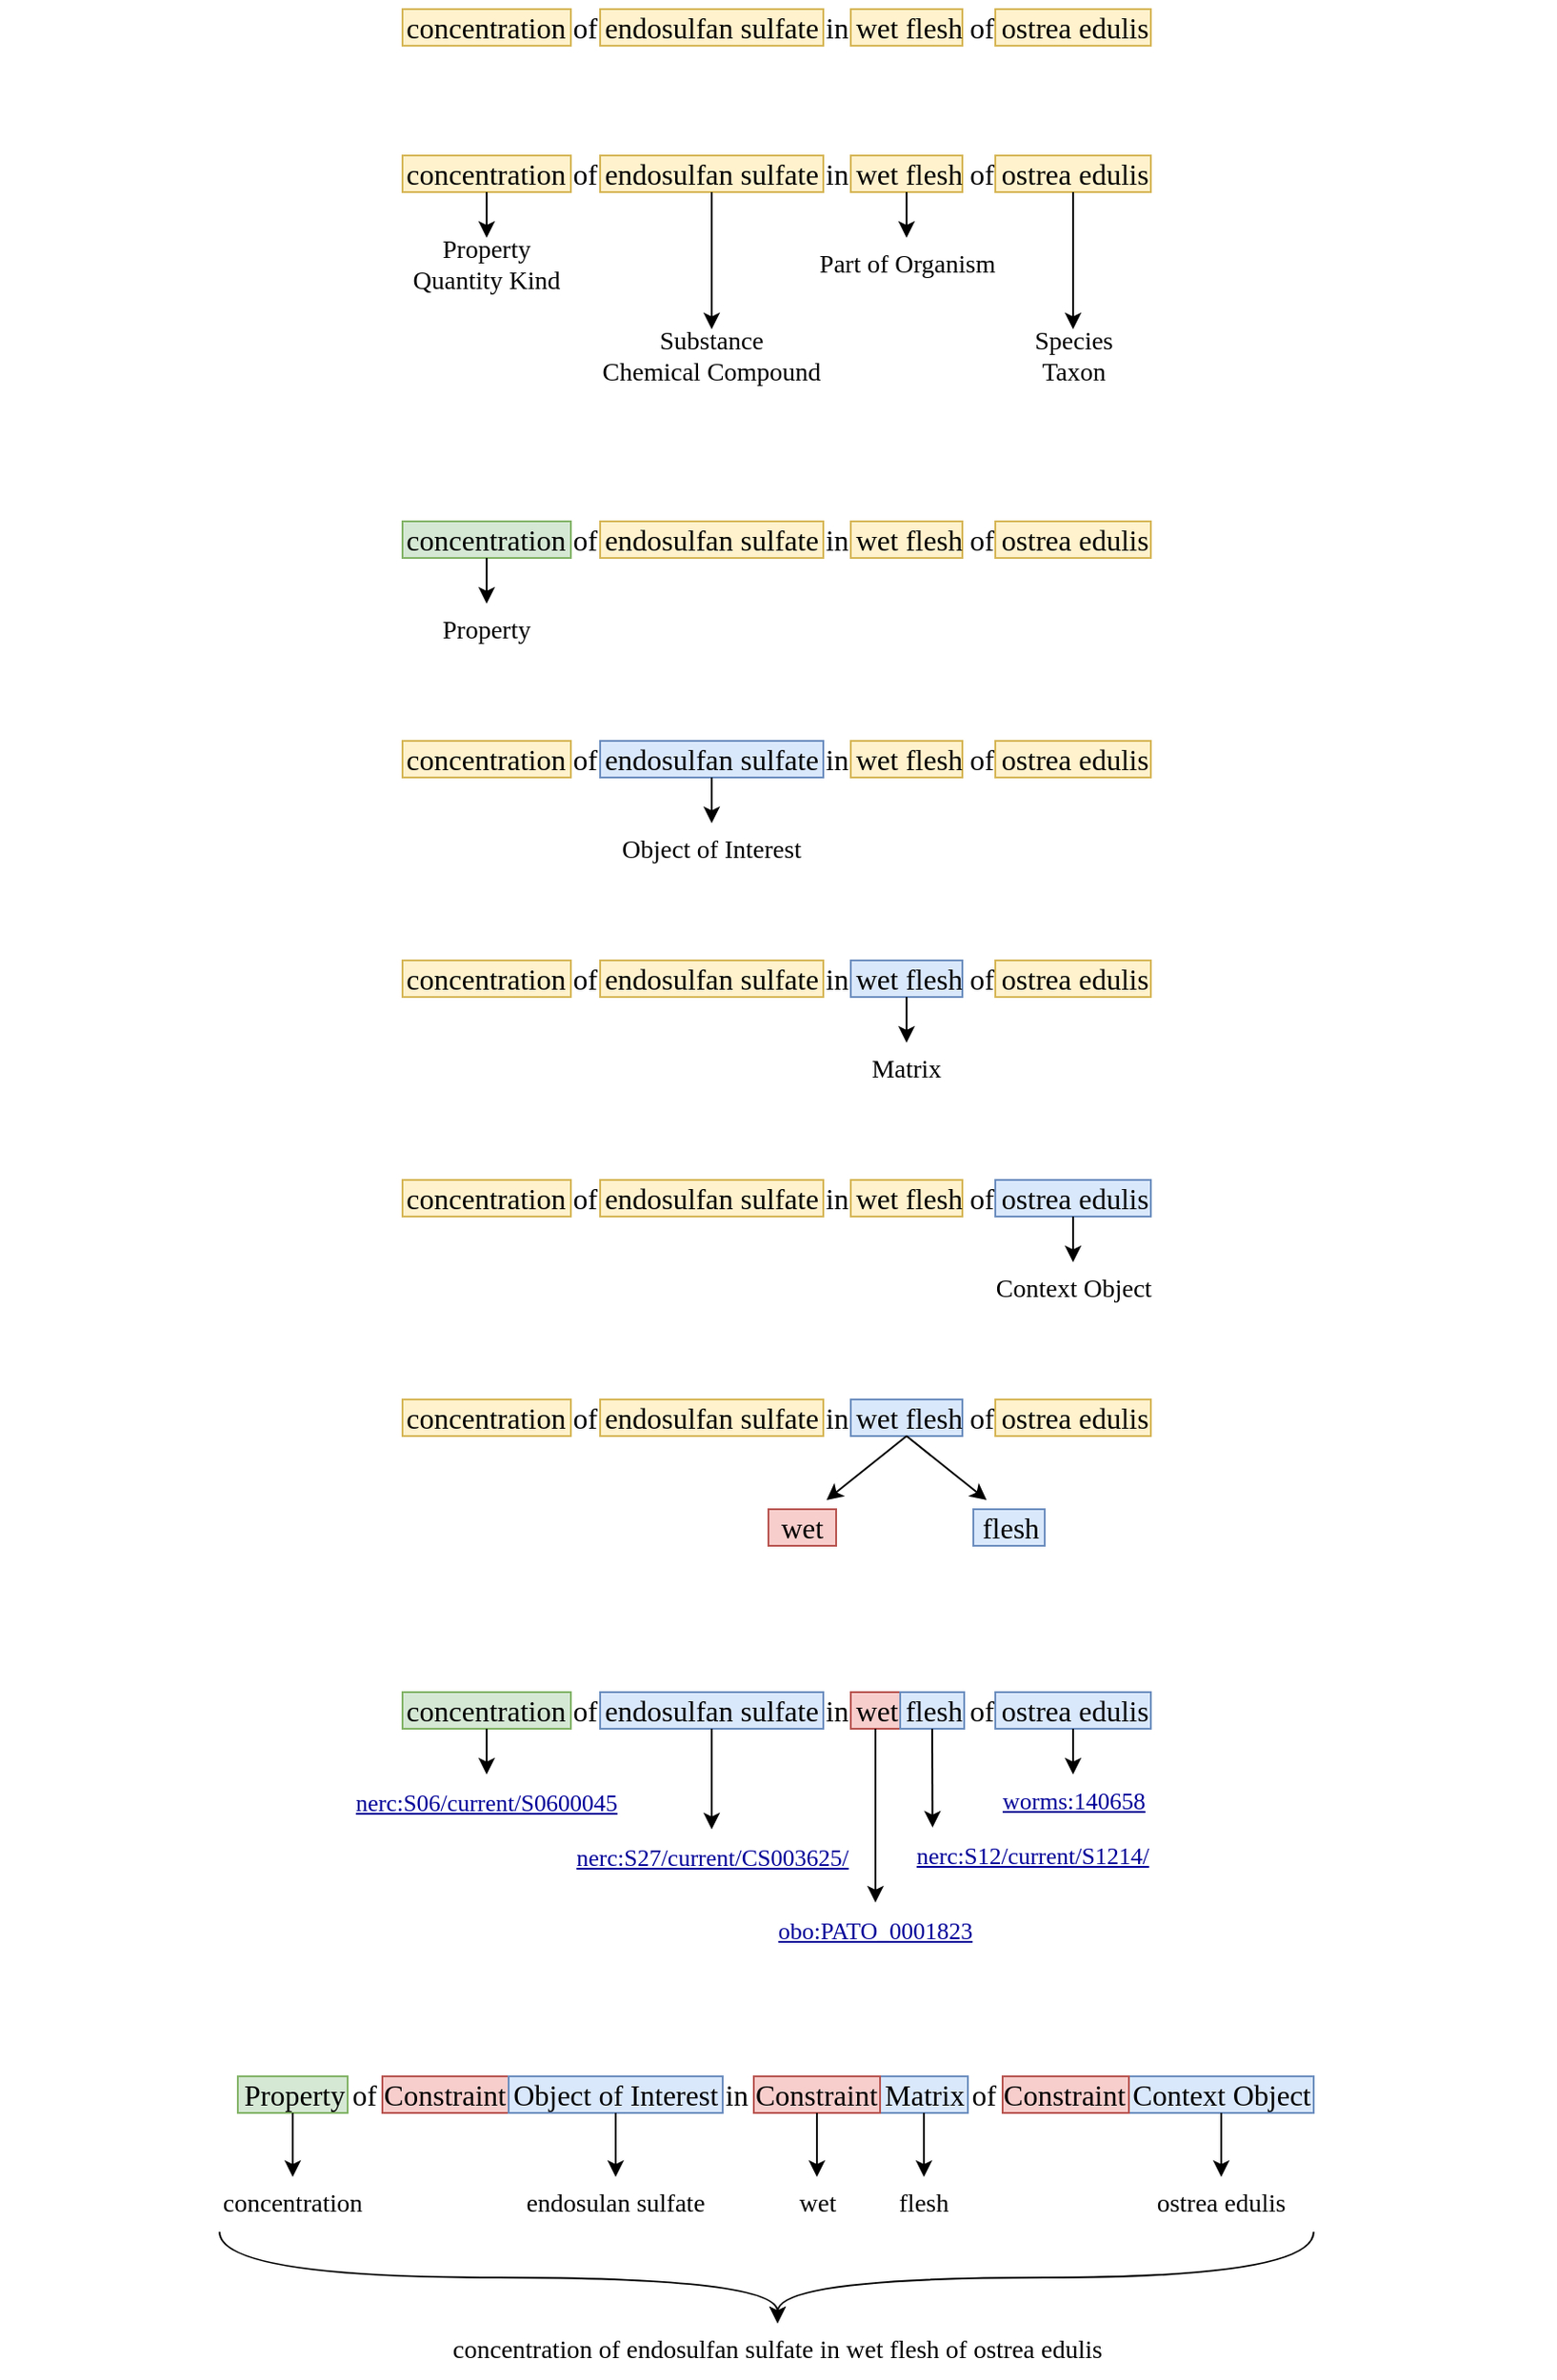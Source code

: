 <mxfile version="15.6.0" type="device"><diagram id="QG03f59KOiHwCnwvRx6r" name="Page-1"><mxGraphModel dx="1205" dy="931" grid="1" gridSize="10" guides="1" tooltips="1" connect="1" arrows="1" fold="1" page="1" pageScale="1" pageWidth="850" pageHeight="1100" math="0" shadow="0"><root><mxCell id="0"/><mxCell id="1" parent="0"/><mxCell id="RB5bPsskJN6UiM_zTpPV-83" value="" style="rounded=0;whiteSpace=wrap;html=1;fillColor=#dae8fc;strokeColor=#6c8ebf;fontFamily=Times New Roman;fontSize=16;" vertex="1" parent="1"><mxGeometry x="617" y="1175" width="101" height="20" as="geometry"/></mxCell><mxCell id="RB5bPsskJN6UiM_zTpPV-84" value="" style="rounded=0;whiteSpace=wrap;html=1;fillColor=#f8cecc;strokeColor=#b85450;fontFamily=Times New Roman;fontSize=16;" vertex="1" parent="1"><mxGeometry x="548" y="1175" width="69" height="20" as="geometry"/></mxCell><mxCell id="RB5bPsskJN6UiM_zTpPV-82" value="" style="rounded=0;whiteSpace=wrap;html=1;fillColor=#dae8fc;strokeColor=#6c8ebf;fontFamily=Times New Roman;fontSize=16;" vertex="1" parent="1"><mxGeometry x="481" y="1175" width="48" height="20" as="geometry"/></mxCell><mxCell id="RB5bPsskJN6UiM_zTpPV-81" value="" style="rounded=0;whiteSpace=wrap;html=1;fillColor=#f8cecc;strokeColor=#b85450;fontFamily=Times New Roman;fontSize=16;fontStyle=1" vertex="1" parent="1"><mxGeometry x="412" y="1175" width="69" height="20" as="geometry"/></mxCell><mxCell id="RB5bPsskJN6UiM_zTpPV-79" value="" style="rounded=0;whiteSpace=wrap;html=1;fillColor=#f8cecc;strokeColor=#b85450;fontFamily=Times New Roman;fontSize=16;" vertex="1" parent="1"><mxGeometry x="209" y="1175" width="69" height="20" as="geometry"/></mxCell><mxCell id="RB5bPsskJN6UiM_zTpPV-80" value="" style="rounded=0;whiteSpace=wrap;html=1;fillColor=#dae8fc;strokeColor=#6c8ebf;fontFamily=Times New Roman;fontSize=16;" vertex="1" parent="1"><mxGeometry x="278" y="1175" width="117" height="20" as="geometry"/></mxCell><mxCell id="RB5bPsskJN6UiM_zTpPV-59" value="" style="rounded=0;whiteSpace=wrap;html=1;fillColor=#f8cecc;strokeColor=#b85450;fontFamily=Times New Roman;fontSize=16;" vertex="1" parent="1"><mxGeometry x="465" y="965" width="27" height="20" as="geometry"/></mxCell><mxCell id="RB5bPsskJN6UiM_zTpPV-56" value="" style="rounded=0;whiteSpace=wrap;html=1;fillColor=#dae8fc;strokeColor=#6c8ebf;fontFamily=Times New Roman;fontSize=16;" vertex="1" parent="1"><mxGeometry x="532" y="865" width="39" height="20" as="geometry"/></mxCell><mxCell id="RB5bPsskJN6UiM_zTpPV-57" value="" style="rounded=0;whiteSpace=wrap;html=1;fillColor=#f8cecc;strokeColor=#b85450;fontFamily=Times New Roman;fontSize=16;" vertex="1" parent="1"><mxGeometry x="420" y="865" width="37" height="20" as="geometry"/></mxCell><mxCell id="RB5bPsskJN6UiM_zTpPV-5" value="" style="rounded=0;whiteSpace=wrap;html=1;fillColor=#fff2cc;strokeColor=#d6b656;fontFamily=Times New Roman;fontSize=16;" vertex="1" parent="1"><mxGeometry x="544" y="45" width="85" height="20" as="geometry"/></mxCell><mxCell id="RB5bPsskJN6UiM_zTpPV-4" value="" style="rounded=0;whiteSpace=wrap;html=1;fillColor=#fff2cc;strokeColor=#d6b656;fontFamily=Times New Roman;fontSize=16;" vertex="1" parent="1"><mxGeometry x="465" y="45" width="61" height="20" as="geometry"/></mxCell><mxCell id="RB5bPsskJN6UiM_zTpPV-3" value="" style="rounded=0;whiteSpace=wrap;html=1;fillColor=#fff2cc;strokeColor=#d6b656;fontFamily=Times New Roman;fontSize=16;" vertex="1" parent="1"><mxGeometry x="328" y="45" width="122" height="20" as="geometry"/></mxCell><mxCell id="RB5bPsskJN6UiM_zTpPV-2" value="" style="rounded=0;whiteSpace=wrap;html=1;fillColor=#fff2cc;strokeColor=#d6b656;fontFamily=Times New Roman;fontSize=16;" vertex="1" parent="1"><mxGeometry x="220" y="45" width="92" height="20" as="geometry"/></mxCell><mxCell id="RB5bPsskJN6UiM_zTpPV-1" value="&lt;a href=&quot;http://vocab.nerc.ac.uk/collection/P01/current/IC000344/&quot; style=&quot;text-decoration: none; font-size: 16px;&quot; id=&quot;docs-internal-guid-f8c47662-7fff-2a5b-1c3c-115c12f9e55c&quot;&gt;&lt;span style=&quot;font-size: 16px; color: rgb(0, 0, 0); background-color: transparent; font-weight: 400; font-style: normal; font-variant: normal; text-decoration: none; vertical-align: baseline;&quot;&gt;concentration of endosulfan sulfate in wet flesh of ostrea edulis&lt;/span&gt;&lt;/a&gt;" style="text;html=1;strokeColor=none;fillColor=none;align=center;verticalAlign=middle;whiteSpace=wrap;rounded=0;fontFamily=Times New Roman;fontSize=16;" vertex="1" parent="1"><mxGeometry y="40" width="850" height="30" as="geometry"/></mxCell><mxCell id="RB5bPsskJN6UiM_zTpPV-6" value="" style="rounded=0;whiteSpace=wrap;html=1;fillColor=#fff2cc;strokeColor=#d6b656;fontFamily=Times New Roman;fontSize=16;" vertex="1" parent="1"><mxGeometry x="544" y="125" width="85" height="20" as="geometry"/></mxCell><mxCell id="RB5bPsskJN6UiM_zTpPV-7" value="" style="rounded=0;whiteSpace=wrap;html=1;fillColor=#fff2cc;strokeColor=#d6b656;fontFamily=Times New Roman;fontSize=16;" vertex="1" parent="1"><mxGeometry x="465" y="125" width="61" height="20" as="geometry"/></mxCell><mxCell id="RB5bPsskJN6UiM_zTpPV-8" value="" style="rounded=0;whiteSpace=wrap;html=1;fillColor=#fff2cc;strokeColor=#d6b656;fontFamily=Times New Roman;fontSize=16;" vertex="1" parent="1"><mxGeometry x="328" y="125" width="122" height="20" as="geometry"/></mxCell><mxCell id="RB5bPsskJN6UiM_zTpPV-9" value="" style="rounded=0;whiteSpace=wrap;html=1;fillColor=#fff2cc;strokeColor=#d6b656;fontFamily=Times New Roman;fontSize=16;" vertex="1" parent="1"><mxGeometry x="220" y="125" width="92" height="20" as="geometry"/></mxCell><mxCell id="RB5bPsskJN6UiM_zTpPV-11" value="Property&lt;br style=&quot;font-size: 14px;&quot;&gt;Quantity Kind" style="text;html=1;strokeColor=none;fillColor=none;align=center;verticalAlign=middle;whiteSpace=wrap;rounded=0;fontFamily=Times New Roman;fontSize=14;" vertex="1" parent="1"><mxGeometry x="211" y="170" width="110" height="30" as="geometry"/></mxCell><mxCell id="RB5bPsskJN6UiM_zTpPV-12" value="Substance&lt;br style=&quot;font-size: 14px;&quot;&gt;Chemical Compound" style="text;html=1;strokeColor=none;fillColor=none;align=center;verticalAlign=middle;whiteSpace=wrap;rounded=0;fontFamily=Times New Roman;fontSize=14;" vertex="1" parent="1"><mxGeometry x="309" y="220" width="160" height="30" as="geometry"/></mxCell><mxCell id="RB5bPsskJN6UiM_zTpPV-13" value="Part of Organism" style="text;html=1;strokeColor=none;fillColor=none;align=center;verticalAlign=middle;whiteSpace=wrap;rounded=0;fontFamily=Times New Roman;fontSize=14;" vertex="1" parent="1"><mxGeometry x="440.5" y="170" width="110" height="30" as="geometry"/></mxCell><mxCell id="RB5bPsskJN6UiM_zTpPV-14" value="Species&lt;br style=&quot;font-size: 14px;&quot;&gt;Taxon" style="text;html=1;strokeColor=none;fillColor=none;align=center;verticalAlign=middle;whiteSpace=wrap;rounded=0;fontFamily=Times New Roman;fontSize=14;" vertex="1" parent="1"><mxGeometry x="556.5" y="220" width="60" height="30" as="geometry"/></mxCell><mxCell id="RB5bPsskJN6UiM_zTpPV-15" value="" style="endArrow=classic;html=1;rounded=0;exitX=0.5;exitY=1;exitDx=0;exitDy=0;entryX=0.5;entryY=0;entryDx=0;entryDy=0;fontFamily=Times New Roman;fontSize=16;" edge="1" parent="1" source="RB5bPsskJN6UiM_zTpPV-9" target="RB5bPsskJN6UiM_zTpPV-11"><mxGeometry width="50" height="50" relative="1" as="geometry"><mxPoint x="430" y="210" as="sourcePoint"/><mxPoint x="480" y="160" as="targetPoint"/></mxGeometry></mxCell><mxCell id="RB5bPsskJN6UiM_zTpPV-16" value="" style="endArrow=classic;html=1;rounded=0;exitX=0.5;exitY=1;exitDx=0;exitDy=0;entryX=0.5;entryY=0;entryDx=0;entryDy=0;fontFamily=Times New Roman;fontSize=16;" edge="1" parent="1" source="RB5bPsskJN6UiM_zTpPV-8" target="RB5bPsskJN6UiM_zTpPV-12"><mxGeometry width="50" height="50" relative="1" as="geometry"><mxPoint x="430" y="210" as="sourcePoint"/><mxPoint x="480" y="160" as="targetPoint"/></mxGeometry></mxCell><mxCell id="RB5bPsskJN6UiM_zTpPV-17" value="" style="endArrow=classic;html=1;rounded=0;exitX=0.5;exitY=1;exitDx=0;exitDy=0;entryX=0.5;entryY=0;entryDx=0;entryDy=0;fontFamily=Times New Roman;fontSize=16;" edge="1" parent="1" source="RB5bPsskJN6UiM_zTpPV-6" target="RB5bPsskJN6UiM_zTpPV-14"><mxGeometry width="50" height="50" relative="1" as="geometry"><mxPoint x="465" y="300" as="sourcePoint"/><mxPoint x="515" y="250" as="targetPoint"/></mxGeometry></mxCell><mxCell id="RB5bPsskJN6UiM_zTpPV-18" value="" style="endArrow=classic;html=1;rounded=0;exitX=0.5;exitY=1;exitDx=0;exitDy=0;fontFamily=Times New Roman;fontSize=16;" edge="1" parent="1" source="RB5bPsskJN6UiM_zTpPV-7" target="RB5bPsskJN6UiM_zTpPV-13"><mxGeometry width="50" height="50" relative="1" as="geometry"><mxPoint x="470.5" y="280" as="sourcePoint"/><mxPoint x="520.5" y="230" as="targetPoint"/></mxGeometry></mxCell><mxCell id="RB5bPsskJN6UiM_zTpPV-10" value="&lt;a href=&quot;http://vocab.nerc.ac.uk/collection/P01/current/IC000344/&quot; style=&quot;text-decoration: none; font-size: 16px;&quot; id=&quot;docs-internal-guid-f8c47662-7fff-2a5b-1c3c-115c12f9e55c&quot;&gt;&lt;span style=&quot;font-size: 16px; color: rgb(0, 0, 0); background-color: transparent; font-weight: 400; font-style: normal; font-variant: normal; text-decoration: none; vertical-align: baseline;&quot;&gt;concentration of endosulfan sulfate in wet flesh of ostrea edulis&lt;/span&gt;&lt;/a&gt;" style="text;html=1;strokeColor=none;fillColor=none;align=center;verticalAlign=middle;whiteSpace=wrap;rounded=0;fontFamily=Times New Roman;fontSize=16;" vertex="1" parent="1"><mxGeometry y="120" width="850" height="30" as="geometry"/></mxCell><mxCell id="RB5bPsskJN6UiM_zTpPV-19" value="" style="rounded=0;whiteSpace=wrap;html=1;fillColor=#fff2cc;strokeColor=#d6b656;fontFamily=Times New Roman;fontSize=16;" vertex="1" parent="1"><mxGeometry x="544" y="325" width="85" height="20" as="geometry"/></mxCell><mxCell id="RB5bPsskJN6UiM_zTpPV-20" value="" style="rounded=0;whiteSpace=wrap;html=1;fillColor=#fff2cc;strokeColor=#d6b656;fontFamily=Times New Roman;fontSize=16;" vertex="1" parent="1"><mxGeometry x="465" y="325" width="61" height="20" as="geometry"/></mxCell><mxCell id="RB5bPsskJN6UiM_zTpPV-21" value="" style="rounded=0;whiteSpace=wrap;html=1;fillColor=#fff2cc;strokeColor=#d6b656;fontFamily=Times New Roman;fontSize=16;" vertex="1" parent="1"><mxGeometry x="328" y="325" width="122" height="20" as="geometry"/></mxCell><mxCell id="RB5bPsskJN6UiM_zTpPV-22" value="" style="rounded=0;whiteSpace=wrap;html=1;fillColor=#d5e8d4;strokeColor=#82b366;fontFamily=Times New Roman;fontSize=16;" vertex="1" parent="1"><mxGeometry x="220" y="325" width="92" height="20" as="geometry"/></mxCell><mxCell id="RB5bPsskJN6UiM_zTpPV-24" value="Property" style="text;html=1;strokeColor=none;fillColor=none;align=center;verticalAlign=middle;whiteSpace=wrap;rounded=0;fontFamily=Times New Roman;fontSize=14;" vertex="1" parent="1"><mxGeometry x="236" y="370" width="60" height="30" as="geometry"/></mxCell><mxCell id="RB5bPsskJN6UiM_zTpPV-25" value="" style="endArrow=classic;html=1;rounded=0;exitX=0.5;exitY=1;exitDx=0;exitDy=0;entryX=0.5;entryY=0;entryDx=0;entryDy=0;fontFamily=Times New Roman;fontSize=16;" edge="1" parent="1" source="RB5bPsskJN6UiM_zTpPV-22" target="RB5bPsskJN6UiM_zTpPV-24"><mxGeometry width="50" height="50" relative="1" as="geometry"><mxPoint x="430" y="350" as="sourcePoint"/><mxPoint x="480" y="300" as="targetPoint"/></mxGeometry></mxCell><mxCell id="RB5bPsskJN6UiM_zTpPV-23" value="&lt;a href=&quot;http://vocab.nerc.ac.uk/collection/P01/current/IC000344/&quot; style=&quot;text-decoration: none; font-size: 16px;&quot; id=&quot;docs-internal-guid-f8c47662-7fff-2a5b-1c3c-115c12f9e55c&quot;&gt;&lt;span style=&quot;font-size: 16px; color: rgb(0, 0, 0); background-color: transparent; font-weight: 400; font-style: normal; font-variant: normal; text-decoration: none; vertical-align: baseline;&quot;&gt;concentration of endosulfan sulfate in wet flesh of ostrea edulis&lt;/span&gt;&lt;/a&gt;" style="text;html=1;strokeColor=none;fillColor=none;align=center;verticalAlign=middle;whiteSpace=wrap;rounded=0;fontFamily=Times New Roman;fontSize=16;" vertex="1" parent="1"><mxGeometry y="320" width="850" height="30" as="geometry"/></mxCell><mxCell id="RB5bPsskJN6UiM_zTpPV-26" value="" style="rounded=0;whiteSpace=wrap;html=1;fillColor=#fff2cc;strokeColor=#d6b656;fontFamily=Times New Roman;fontSize=16;" vertex="1" parent="1"><mxGeometry x="544" y="445" width="85" height="20" as="geometry"/></mxCell><mxCell id="RB5bPsskJN6UiM_zTpPV-27" value="" style="rounded=0;whiteSpace=wrap;html=1;fillColor=#fff2cc;strokeColor=#d6b656;fontFamily=Times New Roman;fontSize=16;" vertex="1" parent="1"><mxGeometry x="465" y="445" width="61" height="20" as="geometry"/></mxCell><mxCell id="RB5bPsskJN6UiM_zTpPV-28" value="" style="rounded=0;whiteSpace=wrap;html=1;fillColor=#dae8fc;strokeColor=#6c8ebf;fontFamily=Times New Roman;fontSize=16;" vertex="1" parent="1"><mxGeometry x="328" y="445" width="122" height="20" as="geometry"/></mxCell><mxCell id="RB5bPsskJN6UiM_zTpPV-29" value="" style="rounded=0;whiteSpace=wrap;html=1;fillColor=#fff2cc;strokeColor=#d6b656;fontFamily=Times New Roman;fontSize=16;" vertex="1" parent="1"><mxGeometry x="220" y="445" width="92" height="20" as="geometry"/></mxCell><mxCell id="RB5bPsskJN6UiM_zTpPV-30" value="Object of Interest" style="text;html=1;strokeColor=none;fillColor=none;align=center;verticalAlign=middle;whiteSpace=wrap;rounded=0;fontFamily=Times New Roman;fontSize=14;" vertex="1" parent="1"><mxGeometry x="337" y="490" width="104" height="30" as="geometry"/></mxCell><mxCell id="RB5bPsskJN6UiM_zTpPV-31" value="" style="endArrow=classic;html=1;rounded=0;exitX=0.5;exitY=1;exitDx=0;exitDy=0;entryX=0.5;entryY=0;entryDx=0;entryDy=0;fontFamily=Times New Roman;fontSize=16;" edge="1" parent="1" source="RB5bPsskJN6UiM_zTpPV-28" target="RB5bPsskJN6UiM_zTpPV-30"><mxGeometry width="50" height="50" relative="1" as="geometry"><mxPoint x="430" y="470" as="sourcePoint"/><mxPoint x="480" y="420" as="targetPoint"/></mxGeometry></mxCell><mxCell id="RB5bPsskJN6UiM_zTpPV-34" value="" style="rounded=0;whiteSpace=wrap;html=1;fillColor=#fff2cc;strokeColor=#d6b656;fontFamily=Times New Roman;fontSize=16;" vertex="1" parent="1"><mxGeometry x="544" y="565" width="85" height="20" as="geometry"/></mxCell><mxCell id="RB5bPsskJN6UiM_zTpPV-35" value="" style="rounded=0;whiteSpace=wrap;html=1;fillColor=#dae8fc;strokeColor=#6c8ebf;fontFamily=Times New Roman;fontSize=16;" vertex="1" parent="1"><mxGeometry x="465" y="565" width="61" height="20" as="geometry"/></mxCell><mxCell id="RB5bPsskJN6UiM_zTpPV-36" value="" style="rounded=0;whiteSpace=wrap;html=1;fillColor=#fff2cc;strokeColor=#d6b656;fontFamily=Times New Roman;fontSize=16;" vertex="1" parent="1"><mxGeometry x="328" y="565" width="122" height="20" as="geometry"/></mxCell><mxCell id="RB5bPsskJN6UiM_zTpPV-37" value="" style="rounded=0;whiteSpace=wrap;html=1;fillColor=#fff2cc;strokeColor=#d6b656;fontFamily=Times New Roman;fontSize=16;" vertex="1" parent="1"><mxGeometry x="220" y="565" width="92" height="20" as="geometry"/></mxCell><mxCell id="RB5bPsskJN6UiM_zTpPV-38" value="Matrix" style="text;html=1;strokeColor=none;fillColor=none;align=center;verticalAlign=middle;whiteSpace=wrap;rounded=0;fontFamily=Times New Roman;fontSize=14;" vertex="1" parent="1"><mxGeometry x="469" y="610" width="53" height="30" as="geometry"/></mxCell><mxCell id="RB5bPsskJN6UiM_zTpPV-39" value="" style="endArrow=classic;html=1;rounded=0;exitX=0.5;exitY=1;exitDx=0;exitDy=0;entryX=0.5;entryY=0;entryDx=0;entryDy=0;fontFamily=Times New Roman;fontSize=16;" edge="1" parent="1" source="RB5bPsskJN6UiM_zTpPV-35" target="RB5bPsskJN6UiM_zTpPV-38"><mxGeometry width="50" height="50" relative="1" as="geometry"><mxPoint x="430" y="590" as="sourcePoint"/><mxPoint x="480" y="540" as="targetPoint"/></mxGeometry></mxCell><mxCell id="RB5bPsskJN6UiM_zTpPV-41" value="" style="rounded=0;whiteSpace=wrap;html=1;fillColor=#dae8fc;strokeColor=#6c8ebf;fontFamily=Times New Roman;fontSize=16;" vertex="1" parent="1"><mxGeometry x="544" y="685" width="85" height="20" as="geometry"/></mxCell><mxCell id="RB5bPsskJN6UiM_zTpPV-42" value="" style="rounded=0;whiteSpace=wrap;html=1;fillColor=#fff2cc;strokeColor=#d6b656;fontFamily=Times New Roman;fontSize=16;" vertex="1" parent="1"><mxGeometry x="465" y="685" width="61" height="20" as="geometry"/></mxCell><mxCell id="RB5bPsskJN6UiM_zTpPV-43" value="" style="rounded=0;whiteSpace=wrap;html=1;fillColor=#fff2cc;strokeColor=#d6b656;fontFamily=Times New Roman;fontSize=16;" vertex="1" parent="1"><mxGeometry x="328" y="685" width="122" height="20" as="geometry"/></mxCell><mxCell id="RB5bPsskJN6UiM_zTpPV-44" value="" style="rounded=0;whiteSpace=wrap;html=1;fillColor=#fff2cc;strokeColor=#d6b656;fontFamily=Times New Roman;fontSize=16;" vertex="1" parent="1"><mxGeometry x="220" y="685" width="92" height="20" as="geometry"/></mxCell><mxCell id="RB5bPsskJN6UiM_zTpPV-45" value="Context Object" style="text;html=1;strokeColor=none;fillColor=none;align=center;verticalAlign=middle;whiteSpace=wrap;rounded=0;fontFamily=Times New Roman;fontSize=14;" vertex="1" parent="1"><mxGeometry x="534.5" y="730" width="104" height="30" as="geometry"/></mxCell><mxCell id="RB5bPsskJN6UiM_zTpPV-46" value="" style="endArrow=classic;html=1;rounded=0;exitX=0.5;exitY=1;exitDx=0;exitDy=0;entryX=0.5;entryY=0;entryDx=0;entryDy=0;fontFamily=Times New Roman;fontSize=16;" edge="1" parent="1" source="RB5bPsskJN6UiM_zTpPV-41" target="RB5bPsskJN6UiM_zTpPV-45"><mxGeometry width="50" height="50" relative="1" as="geometry"><mxPoint x="430" y="710" as="sourcePoint"/><mxPoint x="480" y="660" as="targetPoint"/></mxGeometry></mxCell><mxCell id="RB5bPsskJN6UiM_zTpPV-32" value="&lt;a href=&quot;http://vocab.nerc.ac.uk/collection/P01/current/IC000344/&quot; style=&quot;text-decoration: none; font-size: 16px;&quot; id=&quot;docs-internal-guid-f8c47662-7fff-2a5b-1c3c-115c12f9e55c&quot;&gt;&lt;span style=&quot;font-size: 16px; color: rgb(0, 0, 0); background-color: transparent; font-weight: 400; font-style: normal; font-variant: normal; text-decoration: none; vertical-align: baseline;&quot;&gt;concentration of endosulfan sulfate in wet flesh of ostrea edulis&lt;/span&gt;&lt;/a&gt;" style="text;html=1;strokeColor=none;fillColor=none;align=center;verticalAlign=middle;whiteSpace=wrap;rounded=0;fontFamily=Times New Roman;fontSize=16;" vertex="1" parent="1"><mxGeometry y="440" width="850" height="30" as="geometry"/></mxCell><mxCell id="RB5bPsskJN6UiM_zTpPV-33" value="&lt;a href=&quot;http://vocab.nerc.ac.uk/collection/P01/current/IC000344/&quot; style=&quot;text-decoration: none; font-size: 16px;&quot; id=&quot;docs-internal-guid-f8c47662-7fff-2a5b-1c3c-115c12f9e55c&quot;&gt;&lt;span style=&quot;font-size: 16px; color: rgb(0, 0, 0); background-color: transparent; font-weight: 400; font-style: normal; font-variant: normal; text-decoration: none; vertical-align: baseline;&quot;&gt;concentration of endosulfan sulfate in wet flesh of ostrea edulis&lt;/span&gt;&lt;/a&gt;" style="text;html=1;strokeColor=none;fillColor=none;align=center;verticalAlign=middle;whiteSpace=wrap;rounded=0;fontFamily=Times New Roman;fontSize=16;" vertex="1" parent="1"><mxGeometry y="560" width="850" height="30" as="geometry"/></mxCell><mxCell id="RB5bPsskJN6UiM_zTpPV-40" value="&lt;a href=&quot;http://vocab.nerc.ac.uk/collection/P01/current/IC000344/&quot; style=&quot;text-decoration: none; font-size: 16px;&quot; id=&quot;docs-internal-guid-f8c47662-7fff-2a5b-1c3c-115c12f9e55c&quot;&gt;&lt;span style=&quot;font-size: 16px; color: rgb(0, 0, 0); background-color: transparent; font-weight: 400; font-style: normal; font-variant: normal; text-decoration: none; vertical-align: baseline;&quot;&gt;concentration of endosulfan sulfate in wet flesh of ostrea edulis&lt;/span&gt;&lt;/a&gt;" style="text;html=1;strokeColor=none;fillColor=none;align=center;verticalAlign=middle;whiteSpace=wrap;rounded=0;fontFamily=Times New Roman;fontSize=16;" vertex="1" parent="1"><mxGeometry y="680" width="850" height="30" as="geometry"/></mxCell><mxCell id="RB5bPsskJN6UiM_zTpPV-47" value="" style="rounded=0;whiteSpace=wrap;html=1;fillColor=#fff2cc;strokeColor=#d6b656;fontFamily=Times New Roman;fontSize=16;" vertex="1" parent="1"><mxGeometry x="544" y="805" width="85" height="20" as="geometry"/></mxCell><mxCell id="RB5bPsskJN6UiM_zTpPV-48" value="" style="rounded=0;whiteSpace=wrap;html=1;fillColor=#dae8fc;strokeColor=#6c8ebf;fontFamily=Times New Roman;fontSize=16;" vertex="1" parent="1"><mxGeometry x="465" y="805" width="61" height="20" as="geometry"/></mxCell><mxCell id="RB5bPsskJN6UiM_zTpPV-49" value="" style="rounded=0;whiteSpace=wrap;html=1;fillColor=#fff2cc;strokeColor=#d6b656;fontFamily=Times New Roman;fontSize=16;" vertex="1" parent="1"><mxGeometry x="328" y="805" width="122" height="20" as="geometry"/></mxCell><mxCell id="RB5bPsskJN6UiM_zTpPV-50" value="" style="rounded=0;whiteSpace=wrap;html=1;fillColor=#fff2cc;strokeColor=#d6b656;fontFamily=Times New Roman;fontSize=16;" vertex="1" parent="1"><mxGeometry x="220" y="805" width="92" height="20" as="geometry"/></mxCell><mxCell id="RB5bPsskJN6UiM_zTpPV-51" value="wet" style="text;html=1;strokeColor=none;fillColor=none;align=center;verticalAlign=middle;whiteSpace=wrap;rounded=0;fontFamily=Times New Roman;fontSize=16;" vertex="1" parent="1"><mxGeometry x="412" y="860" width="53" height="30" as="geometry"/></mxCell><mxCell id="RB5bPsskJN6UiM_zTpPV-52" value="" style="endArrow=classic;html=1;rounded=0;exitX=0.5;exitY=1;exitDx=0;exitDy=0;entryX=0.75;entryY=0;entryDx=0;entryDy=0;fontFamily=Times New Roman;fontSize=16;" edge="1" parent="1" source="RB5bPsskJN6UiM_zTpPV-48" target="RB5bPsskJN6UiM_zTpPV-51"><mxGeometry width="50" height="50" relative="1" as="geometry"><mxPoint x="430" y="830" as="sourcePoint"/><mxPoint x="480" y="780" as="targetPoint"/></mxGeometry></mxCell><mxCell id="RB5bPsskJN6UiM_zTpPV-54" value="flesh" style="text;html=1;strokeColor=none;fillColor=none;align=center;verticalAlign=middle;whiteSpace=wrap;rounded=0;fontFamily=Times New Roman;fontSize=16;" vertex="1" parent="1"><mxGeometry x="526" y="860" width="53" height="30" as="geometry"/></mxCell><mxCell id="RB5bPsskJN6UiM_zTpPV-55" value="" style="endArrow=classic;html=1;rounded=0;entryX=0.25;entryY=0;entryDx=0;entryDy=0;exitX=0.5;exitY=1;exitDx=0;exitDy=0;fontFamily=Times New Roman;fontSize=16;" edge="1" parent="1" source="RB5bPsskJN6UiM_zTpPV-48" target="RB5bPsskJN6UiM_zTpPV-54"><mxGeometry width="50" height="50" relative="1" as="geometry"><mxPoint x="500" y="850" as="sourcePoint"/><mxPoint x="461.75" y="870" as="targetPoint"/></mxGeometry></mxCell><mxCell id="RB5bPsskJN6UiM_zTpPV-53" value="&lt;a href=&quot;http://vocab.nerc.ac.uk/collection/P01/current/IC000344/&quot; style=&quot;text-decoration: none; font-size: 16px;&quot; id=&quot;docs-internal-guid-f8c47662-7fff-2a5b-1c3c-115c12f9e55c&quot;&gt;&lt;span style=&quot;font-size: 16px; color: rgb(0, 0, 0); background-color: transparent; font-weight: 400; font-style: normal; font-variant: normal; text-decoration: none; vertical-align: baseline;&quot;&gt;concentration of endosulfan sulfate in wet flesh of ostrea edulis&lt;/span&gt;&lt;/a&gt;" style="text;html=1;strokeColor=none;fillColor=none;align=center;verticalAlign=middle;whiteSpace=wrap;rounded=0;fontFamily=Times New Roman;fontSize=16;" vertex="1" parent="1"><mxGeometry y="800" width="850" height="30" as="geometry"/></mxCell><mxCell id="RB5bPsskJN6UiM_zTpPV-58" value="" style="rounded=0;whiteSpace=wrap;html=1;fillColor=#dae8fc;strokeColor=#6c8ebf;fontFamily=Times New Roman;fontSize=16;" vertex="1" parent="1"><mxGeometry x="544" y="965" width="85" height="20" as="geometry"/></mxCell><mxCell id="RB5bPsskJN6UiM_zTpPV-60" value="" style="rounded=0;whiteSpace=wrap;html=1;fillColor=#dae8fc;strokeColor=#6c8ebf;fontFamily=Times New Roman;fontSize=16;" vertex="1" parent="1"><mxGeometry x="328" y="965" width="122" height="20" as="geometry"/></mxCell><mxCell id="RB5bPsskJN6UiM_zTpPV-61" value="" style="rounded=0;whiteSpace=wrap;html=1;fillColor=#d5e8d4;strokeColor=#82b366;fontFamily=Times New Roman;fontSize=16;" vertex="1" parent="1"><mxGeometry x="220" y="965" width="92" height="20" as="geometry"/></mxCell><mxCell id="RB5bPsskJN6UiM_zTpPV-63" value="&lt;p dir=&quot;ltr&quot; style=&quot;line-height: 1.2; text-align: center; margin-top: 0pt; margin-bottom: 0pt; font-size: 13px;&quot; id=&quot;docs-internal-guid-57236c56-7fff-1346-149e-9c8caba4efa6&quot;&gt;&lt;font style=&quot;font-size: 13px;&quot;&gt;&lt;a href=&quot;http://vocab.nerc.ac.uk/collection/S06/current/S0600045/&quot; style=&quot;text-decoration: none; font-size: 13px;&quot;&gt;&lt;span style=&quot;color: rgb(0, 0, 153); background-color: transparent; font-weight: 400; font-style: normal; font-variant: normal; text-decoration: underline; vertical-align: baseline; font-size: 13px;&quot;&gt;nerc:S06/current/S0600045&lt;/span&gt;&lt;/a&gt;&lt;/font&gt;&lt;/p&gt;" style="text;html=1;strokeColor=none;fillColor=none;align=center;verticalAlign=middle;whiteSpace=wrap;rounded=0;fontSize=13;fontFamily=Times New Roman;" vertex="1" parent="1"><mxGeometry x="179" y="1010" width="174" height="30" as="geometry"/></mxCell><mxCell id="RB5bPsskJN6UiM_zTpPV-64" value="&lt;p dir=&quot;ltr&quot; style=&quot;line-height: 1.2; text-align: center; margin-top: 0pt; margin-bottom: 0pt; font-size: 13px;&quot; id=&quot;docs-internal-guid-3445523d-7fff-792c-77e4-2392eb1ba13d&quot;&gt;&lt;font style=&quot;font-size: 13px;&quot;&gt;&lt;a href=&quot;http://vocab.nerc.ac.uk/collection/S06/current/S0600045/&quot; style=&quot;text-decoration: none; font-size: 13px;&quot;&gt;&lt;span style=&quot;color: rgb(0, 0, 153); background-color: transparent; font-weight: 400; font-style: normal; font-variant: normal; text-decoration: underline; vertical-align: baseline; font-size: 13px;&quot;&gt;nerc:S27/current/CS003625/&lt;/span&gt;&lt;/a&gt;&lt;/font&gt;&lt;/p&gt;" style="text;html=1;strokeColor=none;fillColor=none;align=center;verticalAlign=middle;whiteSpace=wrap;rounded=0;fontSize=13;fontFamily=Times New Roman;" vertex="1" parent="1"><mxGeometry x="308.5" y="1040" width="161" height="30" as="geometry"/></mxCell><mxCell id="RB5bPsskJN6UiM_zTpPV-65" value="" style="endArrow=classic;html=1;rounded=0;fontSize=16;exitX=0.5;exitY=1;exitDx=0;exitDy=0;entryX=0.5;entryY=0;entryDx=0;entryDy=0;fontFamily=Times New Roman;" edge="1" parent="1" source="RB5bPsskJN6UiM_zTpPV-61" target="RB5bPsskJN6UiM_zTpPV-63"><mxGeometry width="50" height="50" relative="1" as="geometry"><mxPoint x="430" y="1000" as="sourcePoint"/><mxPoint x="480" y="950" as="targetPoint"/></mxGeometry></mxCell><mxCell id="RB5bPsskJN6UiM_zTpPV-66" value="" style="endArrow=classic;html=1;rounded=0;fontSize=16;exitX=0.5;exitY=1;exitDx=0;exitDy=0;entryX=0.5;entryY=0;entryDx=0;entryDy=0;fontFamily=Times New Roman;" edge="1" parent="1" source="RB5bPsskJN6UiM_zTpPV-60" target="RB5bPsskJN6UiM_zTpPV-64"><mxGeometry width="50" height="50" relative="1" as="geometry"><mxPoint x="430" y="1000" as="sourcePoint"/><mxPoint x="480" y="950" as="targetPoint"/></mxGeometry></mxCell><mxCell id="RB5bPsskJN6UiM_zTpPV-67" value="&lt;p dir=&quot;ltr&quot; style=&quot;line-height: 1.2; text-align: center; margin-top: 0pt; margin-bottom: 0pt; font-size: 13px;&quot; id=&quot;docs-internal-guid-3136a953-7fff-41e1-a93b-8e0aff5e6b5a&quot;&gt;&lt;font style=&quot;font-size: 13px;&quot;&gt;&lt;a href=&quot;http://purl.obolibrary.org/obo/PATO_0001823&quot; style=&quot;text-decoration: none; font-size: 13px;&quot;&gt;&lt;span style=&quot;color: rgb(0, 0, 153); background-color: transparent; font-weight: 400; font-style: normal; font-variant: normal; text-decoration: underline; vertical-align: baseline; font-size: 13px;&quot;&gt;obo:PATO_0001823&lt;/span&gt;&lt;/a&gt;&lt;/font&gt;&lt;/p&gt;" style="text;html=1;strokeColor=none;fillColor=none;align=center;verticalAlign=middle;whiteSpace=wrap;rounded=0;fontSize=13;fontFamily=Times New Roman;" vertex="1" parent="1"><mxGeometry x="398" y="1080" width="161" height="30" as="geometry"/></mxCell><mxCell id="RB5bPsskJN6UiM_zTpPV-68" value="" style="endArrow=classic;html=1;rounded=0;fontSize=16;exitX=0.5;exitY=1;exitDx=0;exitDy=0;entryX=0.5;entryY=0;entryDx=0;entryDy=0;fontFamily=Times New Roman;" edge="1" parent="1" source="RB5bPsskJN6UiM_zTpPV-59" target="RB5bPsskJN6UiM_zTpPV-67"><mxGeometry width="50" height="50" relative="1" as="geometry"><mxPoint x="430" y="1120" as="sourcePoint"/><mxPoint x="480" y="1070" as="targetPoint"/></mxGeometry></mxCell><mxCell id="RB5bPsskJN6UiM_zTpPV-69" value="&lt;p dir=&quot;ltr&quot; style=&quot;line-height: 1.2; text-align: center; margin-top: 0pt; margin-bottom: 0pt; font-size: 13px;&quot; id=&quot;docs-internal-guid-6db07b20-7fff-d551-1101-35e920e5090a&quot;&gt;&lt;font style=&quot;font-size: 13px;&quot;&gt;&lt;a href=&quot;http://vocab.nerc.ac.uk/collection/S12/current/S1214/&quot; style=&quot;text-decoration: none; font-size: 13px;&quot;&gt;&lt;span style=&quot;color: rgb(0, 0, 153); background-color: transparent; font-weight: 400; font-style: normal; font-variant: normal; text-decoration: underline; vertical-align: baseline; font-size: 13px;&quot;&gt;nerc:S12/current/S1214/&lt;/span&gt;&lt;/a&gt;&lt;/font&gt;&lt;/p&gt;" style="text;whiteSpace=wrap;html=1;fontSize=13;fontFamily=Times New Roman;" vertex="1" parent="1"><mxGeometry x="498.5" y="1040" width="140" height="30" as="geometry"/></mxCell><mxCell id="RB5bPsskJN6UiM_zTpPV-70" value="" style="rounded=0;whiteSpace=wrap;html=1;fillColor=#dae8fc;strokeColor=#6c8ebf;fontFamily=Times New Roman;fontSize=16;" vertex="1" parent="1"><mxGeometry x="492" y="965" width="35" height="20" as="geometry"/></mxCell><mxCell id="RB5bPsskJN6UiM_zTpPV-71" value="" style="endArrow=classic;html=1;rounded=0;fontSize=16;exitX=0.5;exitY=1;exitDx=0;exitDy=0;fontFamily=Times New Roman;entryX=0.08;entryY=-0.035;entryDx=0;entryDy=0;entryPerimeter=0;" edge="1" parent="1" source="RB5bPsskJN6UiM_zTpPV-70" target="RB5bPsskJN6UiM_zTpPV-69"><mxGeometry width="50" height="50" relative="1" as="geometry"><mxPoint x="460" y="1040" as="sourcePoint"/><mxPoint x="530" y="1020" as="targetPoint"/></mxGeometry></mxCell><mxCell id="RB5bPsskJN6UiM_zTpPV-72" value="&lt;p dir=&quot;ltr&quot; style=&quot;line-height: 1.2; margin-top: 0pt; margin-bottom: 0pt; font-size: 13px;&quot; id=&quot;docs-internal-guid-ced9136c-7fff-513b-e40c-cb6a4b3ce4a3&quot; align=&quot;center&quot;&gt;&lt;a href=&quot;http://marinespecies.org/aphia.php?p=taxdetails&amp;amp;id=140658&quot; style=&quot;text-decoration: none; font-size: 13px;&quot;&gt;&lt;span style=&quot;color: rgb(0, 0, 153); background-color: transparent; font-weight: 400; font-style: normal; font-variant: normal; text-decoration: underline; vertical-align: baseline; font-size: 13px;&quot;&gt;worms:140658&lt;/span&gt;&lt;/a&gt;&lt;/p&gt;" style="text;whiteSpace=wrap;html=1;fontSize=13;align=center;fontFamily=Times New Roman;" vertex="1" parent="1"><mxGeometry x="531.5" y="1010" width="110" height="30" as="geometry"/></mxCell><mxCell id="RB5bPsskJN6UiM_zTpPV-73" value="" style="endArrow=classic;html=1;rounded=0;fontSize=16;exitX=0.5;exitY=1;exitDx=0;exitDy=0;entryX=0.5;entryY=0;entryDx=0;entryDy=0;fontFamily=Times New Roman;" edge="1" parent="1" source="RB5bPsskJN6UiM_zTpPV-58" target="RB5bPsskJN6UiM_zTpPV-72"><mxGeometry width="50" height="50" relative="1" as="geometry"><mxPoint x="490" y="1040" as="sourcePoint"/><mxPoint x="540" y="990" as="targetPoint"/></mxGeometry></mxCell><mxCell id="RB5bPsskJN6UiM_zTpPV-62" value="&lt;a href=&quot;http://vocab.nerc.ac.uk/collection/P01/current/IC000344/&quot; style=&quot;text-decoration: none; font-size: 16px;&quot; id=&quot;docs-internal-guid-f8c47662-7fff-2a5b-1c3c-115c12f9e55c&quot;&gt;&lt;span style=&quot;font-size: 16px; color: rgb(0, 0, 0); background-color: transparent; font-weight: 400; font-style: normal; font-variant: normal; text-decoration: none; vertical-align: baseline;&quot;&gt;concentration of endosulfan sulfate in wet flesh of ostrea edulis&lt;/span&gt;&lt;/a&gt;" style="text;html=1;strokeColor=none;fillColor=none;align=center;verticalAlign=middle;whiteSpace=wrap;rounded=0;fontFamily=Times New Roman;fontSize=16;" vertex="1" parent="1"><mxGeometry y="960" width="850" height="30" as="geometry"/></mxCell><mxCell id="RB5bPsskJN6UiM_zTpPV-77" value="" style="rounded=0;whiteSpace=wrap;html=1;fillColor=#d5e8d4;strokeColor=#82b366;fontFamily=Times New Roman;fontSize=16;" vertex="1" parent="1"><mxGeometry x="130" y="1175" width="60" height="20" as="geometry"/></mxCell><mxCell id="RB5bPsskJN6UiM_zTpPV-99" style="edgeStyle=orthogonalEdgeStyle;rounded=0;orthogonalLoop=1;jettySize=auto;html=1;exitX=0;exitY=1;exitDx=0;exitDy=0;entryX=0.5;entryY=0;entryDx=0;entryDy=0;fontFamily=Times New Roman;fontSize=14;curved=1;" edge="1" parent="1" source="RB5bPsskJN6UiM_zTpPV-85" target="RB5bPsskJN6UiM_zTpPV-98"><mxGeometry relative="1" as="geometry"/></mxCell><mxCell id="RB5bPsskJN6UiM_zTpPV-85" value="concentration" style="text;html=1;strokeColor=none;fillColor=none;align=center;verticalAlign=middle;whiteSpace=wrap;rounded=0;fontFamily=Times New Roman;fontSize=14;" vertex="1" parent="1"><mxGeometry x="120" y="1230" width="80" height="30" as="geometry"/></mxCell><mxCell id="RB5bPsskJN6UiM_zTpPV-86" value="endosulan sulfate" style="text;html=1;strokeColor=none;fillColor=none;align=center;verticalAlign=middle;whiteSpace=wrap;rounded=0;fontFamily=Times New Roman;fontSize=14;" vertex="1" parent="1"><mxGeometry x="268" y="1230" width="137" height="30" as="geometry"/></mxCell><mxCell id="RB5bPsskJN6UiM_zTpPV-87" value="wet" style="text;html=1;strokeColor=none;fillColor=none;align=center;verticalAlign=middle;whiteSpace=wrap;rounded=0;fontFamily=Times New Roman;fontSize=14;" vertex="1" parent="1"><mxGeometry x="431.5" y="1230" width="30" height="30" as="geometry"/></mxCell><mxCell id="RB5bPsskJN6UiM_zTpPV-88" value="flesh" style="text;html=1;strokeColor=none;fillColor=none;align=center;verticalAlign=middle;whiteSpace=wrap;rounded=0;fontFamily=Times New Roman;fontSize=14;" vertex="1" parent="1"><mxGeometry x="485" y="1230" width="40" height="30" as="geometry"/></mxCell><mxCell id="RB5bPsskJN6UiM_zTpPV-100" style="edgeStyle=orthogonalEdgeStyle;curved=1;rounded=0;orthogonalLoop=1;jettySize=auto;html=1;exitX=1;exitY=1;exitDx=0;exitDy=0;entryX=0.5;entryY=0;entryDx=0;entryDy=0;fontFamily=Times New Roman;fontSize=14;" edge="1" parent="1" source="RB5bPsskJN6UiM_zTpPV-89" target="RB5bPsskJN6UiM_zTpPV-98"><mxGeometry relative="1" as="geometry"/></mxCell><mxCell id="RB5bPsskJN6UiM_zTpPV-89" value="ostrea edulis" style="text;html=1;strokeColor=none;fillColor=none;align=center;verticalAlign=middle;whiteSpace=wrap;rounded=0;fontFamily=Times New Roman;fontSize=14;" vertex="1" parent="1"><mxGeometry x="617" y="1230" width="101" height="30" as="geometry"/></mxCell><mxCell id="RB5bPsskJN6UiM_zTpPV-90" value="" style="endArrow=classic;html=1;rounded=0;fontFamily=Times New Roman;fontSize=14;entryX=0.5;entryY=0;entryDx=0;entryDy=0;exitX=0.5;exitY=1;exitDx=0;exitDy=0;" edge="1" parent="1" source="RB5bPsskJN6UiM_zTpPV-77" target="RB5bPsskJN6UiM_zTpPV-85"><mxGeometry width="50" height="50" relative="1" as="geometry"><mxPoint x="430" y="1160" as="sourcePoint"/><mxPoint x="480" y="1110" as="targetPoint"/></mxGeometry></mxCell><mxCell id="RB5bPsskJN6UiM_zTpPV-91" value="" style="endArrow=classic;html=1;rounded=0;fontFamily=Times New Roman;fontSize=14;exitX=0.5;exitY=1;exitDx=0;exitDy=0;entryX=0.5;entryY=0;entryDx=0;entryDy=0;" edge="1" parent="1" source="RB5bPsskJN6UiM_zTpPV-80" target="RB5bPsskJN6UiM_zTpPV-86"><mxGeometry width="50" height="50" relative="1" as="geometry"><mxPoint x="430" y="1320" as="sourcePoint"/><mxPoint x="480" y="1270" as="targetPoint"/></mxGeometry></mxCell><mxCell id="RB5bPsskJN6UiM_zTpPV-92" value="" style="endArrow=classic;html=1;rounded=0;fontFamily=Times New Roman;fontSize=14;exitX=0.5;exitY=1;exitDx=0;exitDy=0;entryX=0.5;entryY=0;entryDx=0;entryDy=0;" edge="1" parent="1" source="RB5bPsskJN6UiM_zTpPV-81" target="RB5bPsskJN6UiM_zTpPV-87"><mxGeometry width="50" height="50" relative="1" as="geometry"><mxPoint x="430" y="1320" as="sourcePoint"/><mxPoint x="480" y="1270" as="targetPoint"/></mxGeometry></mxCell><mxCell id="RB5bPsskJN6UiM_zTpPV-93" value="" style="endArrow=classic;html=1;rounded=0;fontFamily=Times New Roman;fontSize=14;exitX=0.5;exitY=1;exitDx=0;exitDy=0;entryX=0.5;entryY=0;entryDx=0;entryDy=0;" edge="1" parent="1" source="RB5bPsskJN6UiM_zTpPV-82" target="RB5bPsskJN6UiM_zTpPV-88"><mxGeometry width="50" height="50" relative="1" as="geometry"><mxPoint x="430" y="1320" as="sourcePoint"/><mxPoint x="480" y="1270" as="targetPoint"/></mxGeometry></mxCell><mxCell id="RB5bPsskJN6UiM_zTpPV-94" value="" style="endArrow=classic;html=1;rounded=0;fontFamily=Times New Roman;fontSize=14;exitX=0.5;exitY=1;exitDx=0;exitDy=0;entryX=0.5;entryY=0;entryDx=0;entryDy=0;" edge="1" parent="1" source="RB5bPsskJN6UiM_zTpPV-83" target="RB5bPsskJN6UiM_zTpPV-89"><mxGeometry width="50" height="50" relative="1" as="geometry"><mxPoint x="430" y="1320" as="sourcePoint"/><mxPoint x="480" y="1270" as="targetPoint"/></mxGeometry></mxCell><mxCell id="RB5bPsskJN6UiM_zTpPV-98" value="&lt;p dir=&quot;ltr&quot; style=&quot;line-height: 1.2; text-align: center; margin-top: 0pt; margin-bottom: 0pt; font-size: 14px;&quot; id=&quot;docs-internal-guid-5a280646-7fff-4e8a-8485-12304f7f5aa7&quot;&gt;&lt;span style=&quot;font-size: 14px; color: rgb(0, 0, 0); background-color: transparent; font-weight: 400; font-style: normal; font-variant: normal; text-decoration: none; vertical-align: baseline;&quot;&gt;concentration of endosulfan sulfate in wet flesh of ostrea edulis&lt;/span&gt;&lt;/p&gt;" style="text;html=1;strokeColor=none;fillColor=none;align=center;verticalAlign=middle;whiteSpace=wrap;rounded=0;fontFamily=Times New Roman;fontSize=14;" vertex="1" parent="1"><mxGeometry y="1310" width="850" height="30" as="geometry"/></mxCell><mxCell id="RB5bPsskJN6UiM_zTpPV-74" value="Property of Constraint Object of Interest in Constraint Matrix of Constraint Context Object" style="text;html=1;strokeColor=none;fillColor=none;align=center;verticalAlign=middle;whiteSpace=wrap;rounded=0;fontFamily=Times New Roman;fontSize=16;" vertex="1" parent="1"><mxGeometry y="1170" width="850" height="30" as="geometry"/></mxCell></root></mxGraphModel></diagram></mxfile>